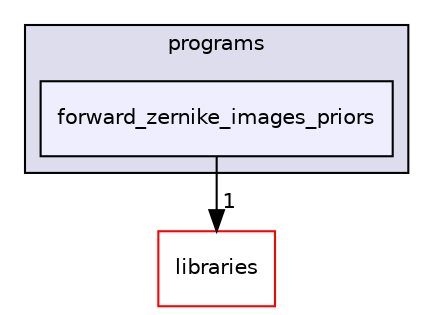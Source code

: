 digraph "xmipp/applications/programs/forward_zernike_images_priors" {
  compound=true
  node [ fontsize="10", fontname="Helvetica"];
  edge [ labelfontsize="10", labelfontname="Helvetica"];
  subgraph clusterdir_592b16dc4070b933e5655da2b0d20bbb {
    graph [ bgcolor="#ddddee", pencolor="black", label="programs" fontname="Helvetica", fontsize="10", URL="dir_592b16dc4070b933e5655da2b0d20bbb.html"]
  dir_8fcf1b00a17748592b204bce00a713ad [shape=box, label="forward_zernike_images_priors", style="filled", fillcolor="#eeeeff", pencolor="black", URL="dir_8fcf1b00a17748592b204bce00a713ad.html"];
  }
  dir_29dba3f3840f20df3b04d1972e99046b [shape=box label="libraries" fillcolor="white" style="filled" color="red" URL="dir_29dba3f3840f20df3b04d1972e99046b.html"];
  dir_8fcf1b00a17748592b204bce00a713ad->dir_29dba3f3840f20df3b04d1972e99046b [headlabel="1", labeldistance=1.5 headhref="dir_000093_000042.html"];
}
